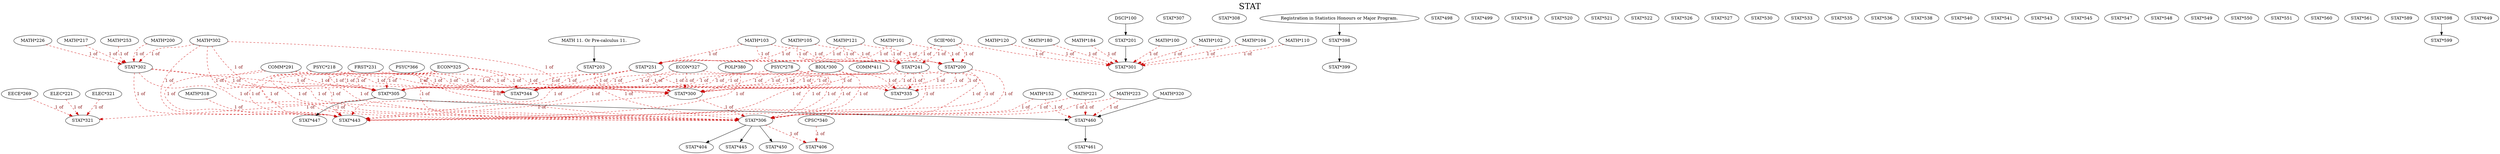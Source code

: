 digraph STAT {
labelloc = "t";
label = "STAT"
fontsize = 27;
"MATH*101" -> "STAT*200" [style=dashed] [label="1 of", fontcolor=firebrick4] [color=red3]
"MATH*103" -> "STAT*200" [style=dashed] [label="1 of", fontcolor=firebrick4] [color=red3]
"MATH*105" -> "STAT*200" [style=dashed] [label="1 of", fontcolor=firebrick4] [color=red3]
"MATH*121" -> "STAT*200" [style=dashed] [label="1 of", fontcolor=firebrick4] [color=red3]
"SCIE*001" -> "STAT*200" [style=dashed] [label="1 of", fontcolor=firebrick4] [color=red3]
"DSCI*100" -> "STAT*201" [style=solid]
"MATH 11. Or Pre-calculus 11." -> "STAT*203" [style=solid]
"MATH*101" -> "STAT*241" [style=dashed] [label="1 of", fontcolor=firebrick4] [color=red3]
"MATH*103" -> "STAT*241" [style=dashed] [label="1 of", fontcolor=firebrick4] [color=red3]
"MATH*105" -> "STAT*241" [style=dashed] [label="1 of", fontcolor=firebrick4] [color=red3]
"MATH*121" -> "STAT*241" [style=dashed] [label="1 of", fontcolor=firebrick4] [color=red3]
"SCIE*001" -> "STAT*241" [style=dashed] [label="1 of", fontcolor=firebrick4] [color=red3]
"MATH*101" -> "STAT*251" [style=dashed] [label="1 of", fontcolor=firebrick4] [color=red3]
"MATH*103" -> "STAT*251" [style=dashed] [label="1 of", fontcolor=firebrick4] [color=red3]
"MATH*105" -> "STAT*251" [style=dashed] [label="1 of", fontcolor=firebrick4] [color=red3]
"MATH*121" -> "STAT*251" [style=dashed] [label="1 of", fontcolor=firebrick4] [color=red3]
"SCIE*001" -> "STAT*251" [style=dashed] [label="1 of", fontcolor=firebrick4] [color=red3]
"STAT*200" -> "STAT*300" [style=dashed] [label="1 of", fontcolor=firebrick4] [color=red3]
"STAT*203" -> "STAT*300" [style=dashed] [label="1 of", fontcolor=firebrick4] [color=red3]
"STAT*241" -> "STAT*300" [style=dashed] [label="1 of", fontcolor=firebrick4] [color=red3]
"STAT*251" -> "STAT*300" [style=dashed] [label="1 of", fontcolor=firebrick4] [color=red3]
"BIOL*300" -> "STAT*300" [style=dashed] [label="1 of", fontcolor=firebrick4] [color=red3]
"COMM*291" -> "STAT*300" [style=dashed] [label="1 of", fontcolor=firebrick4] [color=red3]
"ECON*325" -> "STAT*300" [style=dashed] [label="1 of", fontcolor=firebrick4] [color=red3]
"ECON*327" -> "STAT*300" [style=dashed] [label="1 of", fontcolor=firebrick4] [color=red3]
"FRST*231" -> "STAT*300" [style=dashed] [label="1 of", fontcolor=firebrick4] [color=red3]
"POLI*380" -> "STAT*300" [style=dashed] [label="1 of", fontcolor=firebrick4] [color=red3]
"PSYC*218" -> "STAT*300" [style=dashed] [label="1 of", fontcolor=firebrick4] [color=red3]
"PSYC*278" -> "STAT*300" [style=dashed] [label="1 of", fontcolor=firebrick4] [color=red3]
"COMM*411" -> "STAT*300" [style=dashed] [label="1 of", fontcolor=firebrick4] [color=red3]
"STAT*201" -> "STAT*301" [style=solid]
"MATH*100" -> "STAT*301" [style=dashed] [label="1 of", fontcolor=firebrick4] [color=red3]
"MATH*102" -> "STAT*301" [style=dashed] [label="1 of", fontcolor=firebrick4] [color=red3]
"MATH*104" -> "STAT*301" [style=dashed] [label="1 of", fontcolor=firebrick4] [color=red3]
"MATH*110" -> "STAT*301" [style=dashed] [label="1 of", fontcolor=firebrick4] [color=red3]
"MATH*120" -> "STAT*301" [style=dashed] [label="1 of", fontcolor=firebrick4] [color=red3]
"MATH*180" -> "STAT*301" [style=dashed] [label="1 of", fontcolor=firebrick4] [color=red3]
"MATH*184" -> "STAT*301" [style=dashed] [label="1 of", fontcolor=firebrick4] [color=red3]
"SCIE*001" -> "STAT*301" [style=dashed] [label="1 of", fontcolor=firebrick4] [color=red3]
"MATH*200" -> "STAT*302" [style=dashed] [label="1 of", fontcolor=firebrick4] [color=red3]
"MATH*226" -> "STAT*302" [style=dashed] [label="1 of", fontcolor=firebrick4] [color=red3]
"MATH*217" -> "STAT*302" [style=dashed] [label="1 of", fontcolor=firebrick4] [color=red3]
"MATH*253" -> "STAT*302" [style=dashed] [label="1 of", fontcolor=firebrick4] [color=red3]
"MATH*302" -> "STAT*302" [style=dashed] [label="1 of", fontcolor=firebrick4] [color=red3]
"STAT*200" -> "STAT*305" [style=dashed] [label="1 of", fontcolor=firebrick4] [color=red3]
"STAT*203" -> "STAT*305" [style=dashed] [label="1 of", fontcolor=firebrick4] [color=red3]
"BIOL*300" -> "STAT*305" [style=dashed] [label="1 of", fontcolor=firebrick4] [color=red3]
"STAT*241" -> "STAT*305" [style=dashed] [label="1 of", fontcolor=firebrick4] [color=red3]
"STAT*251" -> "STAT*305" [style=dashed] [label="1 of", fontcolor=firebrick4] [color=red3]
"COMM*291" -> "STAT*305" [style=dashed] [label="1 of", fontcolor=firebrick4] [color=red3]
"ECON*325" -> "STAT*305" [style=dashed] [label="1 of", fontcolor=firebrick4] [color=red3]
"FRST*231" -> "STAT*305" [style=dashed] [label="1 of", fontcolor=firebrick4] [color=red3]
"PSYC*218" -> "STAT*305" [style=dashed] [label="1 of", fontcolor=firebrick4] [color=red3]
"PSYC*366" -> "STAT*305" [style=dashed] [label="1 of", fontcolor=firebrick4] [color=red3]
"MATH*302" -> "STAT*305" [style=dashed] [label="1 of", fontcolor=firebrick4] [color=red3]
"STAT*302" -> "STAT*305" [style=dashed] [label="1 of", fontcolor=firebrick4] [color=red3]
"MATH*152" -> "STAT*306" [style=dashed] [label="1 of", fontcolor=firebrick4] [color=red3]
"MATH*221" -> "STAT*306" [style=dashed] [label="1 of", fontcolor=firebrick4] [color=red3]
"MATH*223" -> "STAT*306" [style=dashed] [label="1 of", fontcolor=firebrick4] [color=red3]
"STAT*200" -> "STAT*306" [style=dashed] [label="1 of", fontcolor=firebrick4] [color=red3]
"STAT*241" -> "STAT*306" [style=dashed] [label="1 of", fontcolor=firebrick4] [color=red3]
"STAT*251" -> "STAT*306" [style=dashed] [label="1 of", fontcolor=firebrick4] [color=red3]
"STAT*300" -> "STAT*306" [style=dashed] [label="1 of", fontcolor=firebrick4] [color=red3]
"BIOL*300" -> "STAT*306" [style=dashed] [label="1 of", fontcolor=firebrick4] [color=red3]
"COMM*291" -> "STAT*306" [style=dashed] [label="1 of", fontcolor=firebrick4] [color=red3]
"ECON*325" -> "STAT*306" [style=dashed] [label="1 of", fontcolor=firebrick4] [color=red3]
"ECON*327" -> "STAT*306" [style=dashed] [label="1 of", fontcolor=firebrick4] [color=red3]
"FRST*231" -> "STAT*306" [style=dashed] [label="1 of", fontcolor=firebrick4] [color=red3]
"PSYC*218" -> "STAT*306" [style=dashed] [label="1 of", fontcolor=firebrick4] [color=red3]
"PSYC*278" -> "STAT*306" [style=dashed] [label="1 of", fontcolor=firebrick4] [color=red3]
"PSYC*366" -> "STAT*306" [style=dashed] [label="1 of", fontcolor=firebrick4] [color=red3]
"MATH*302" -> "STAT*306" [style=dashed] [label="1 of", fontcolor=firebrick4] [color=red3]
"STAT*302" -> "STAT*306" [style=dashed] [label="1 of", fontcolor=firebrick4] [color=red3]
"STAT*307"
"STAT*308"
"EECE*269" -> "STAT*321" [style=dashed] [label="1 of", fontcolor=firebrick4] [color=red3]
"ELEC*221" -> "STAT*321" [style=dashed] [label="1 of", fontcolor=firebrick4] [color=red3]
"STAT*305" -> "STAT*321" [style=dashed] [label="1 of", fontcolor=firebrick4] [color=red3]
"ELEC*321" -> "STAT*321" [style=dashed] [label="1 of", fontcolor=firebrick4] [color=red3]
"STAT*200" -> "STAT*335" [style=dashed] [label="1 of", fontcolor=firebrick4] [color=red3]
"STAT*241" -> "STAT*335" [style=dashed] [label="1 of", fontcolor=firebrick4] [color=red3]
"STAT*251" -> "STAT*335" [style=dashed] [label="1 of", fontcolor=firebrick4] [color=red3]
"BIOL*300" -> "STAT*335" [style=dashed] [label="1 of", fontcolor=firebrick4] [color=red3]
"STAT*200" -> "STAT*344" [style=dashed] [label="1 of", fontcolor=firebrick4] [color=red3]
"STAT*241" -> "STAT*344" [style=dashed] [label="1 of", fontcolor=firebrick4] [color=red3]
"STAT*251" -> "STAT*344" [style=dashed] [label="1 of", fontcolor=firebrick4] [color=red3]
"BIOL*300" -> "STAT*344" [style=dashed] [label="1 of", fontcolor=firebrick4] [color=red3]
"COMM*291" -> "STAT*344" [style=dashed] [label="1 of", fontcolor=firebrick4] [color=red3]
"ECON*325" -> "STAT*344" [style=dashed] [label="1 of", fontcolor=firebrick4] [color=red3]
"ECON*327" -> "STAT*344" [style=dashed] [label="1 of", fontcolor=firebrick4] [color=red3]
"FRST*231" -> "STAT*344" [style=dashed] [label="1 of", fontcolor=firebrick4] [color=red3]
"PSYC*218" -> "STAT*344" [style=dashed] [label="1 of", fontcolor=firebrick4] [color=red3]
"PSYC*278" -> "STAT*344" [style=dashed] [label="1 of", fontcolor=firebrick4] [color=red3]
"MATH*302" -> "STAT*344" [style=dashed] [label="1 of", fontcolor=firebrick4] [color=red3]
"STAT*302" -> "STAT*344" [style=dashed] [label="1 of", fontcolor=firebrick4] [color=red3]
"Registration in Statistics Honours or Major Program." -> "STAT*398" [style=solid]
"STAT*398" -> "STAT*399" [style=solid]
"STAT*306" -> "STAT*404" [style=solid]
"STAT*306" -> "STAT*406" [style=dashed] [label="1 of", fontcolor=firebrick4] [color=red3]
"CPSC*340" -> "STAT*406" [style=dashed] [label="1 of", fontcolor=firebrick4] [color=red3]
"MATH*302" -> "STAT*443" [style=dashed] [label="1 of", fontcolor=firebrick4] [color=red3]
"MATH*318" -> "STAT*443" [style=dashed] [label="1 of", fontcolor=firebrick4] [color=red3]
"STAT*302" -> "STAT*443" [style=dashed] [label="1 of", fontcolor=firebrick4] [color=red3]
"STAT*200" -> "STAT*443" [style=dashed] [label="1 of", fontcolor=firebrick4] [color=red3]
"STAT*241" -> "STAT*443" [style=dashed] [label="1 of", fontcolor=firebrick4] [color=red3]
"STAT*251" -> "STAT*443" [style=dashed] [label="1 of", fontcolor=firebrick4] [color=red3]
"STAT*300" -> "STAT*443" [style=dashed] [label="1 of", fontcolor=firebrick4] [color=red3]
"BIOL*300" -> "STAT*443" [style=dashed] [label="1 of", fontcolor=firebrick4] [color=red3]
"COMM*291" -> "STAT*443" [style=dashed] [label="1 of", fontcolor=firebrick4] [color=red3]
"ECON*325" -> "STAT*443" [style=dashed] [label="1 of", fontcolor=firebrick4] [color=red3]
"ECON*327" -> "STAT*443" [style=dashed] [label="1 of", fontcolor=firebrick4] [color=red3]
"FRST*231" -> "STAT*443" [style=dashed] [label="1 of", fontcolor=firebrick4] [color=red3]
"POLI*380" -> "STAT*443" [style=dashed] [label="1 of", fontcolor=firebrick4] [color=red3]
"PSYC*218" -> "STAT*443" [style=dashed] [label="1 of", fontcolor=firebrick4] [color=red3]
"PSYC*278" -> "STAT*443" [style=dashed] [label="1 of", fontcolor=firebrick4] [color=red3]
"STAT*305" -> "STAT*443" [style=dashed] [label="1 of", fontcolor=firebrick4] [color=red3]
"STAT*306" -> "STAT*445" [style=solid]
"STAT*305" -> "STAT*447" [style=solid]
"STAT*306" -> "STAT*450" [style=solid]
"MATH*320" -> "STAT*460"
"STAT*305" -> "STAT*460"
"MATH*152" -> "STAT*460" [style=dashed] [label="1 of", fontcolor=firebrick4] [color=red3]
"MATH*221" -> "STAT*460" [style=dashed] [label="1 of", fontcolor=firebrick4] [color=red3]
"MATH*223" -> "STAT*460" [style=dashed] [label="1 of", fontcolor=firebrick4] [color=red3]
"STAT*460" -> "STAT*461" [style=solid]
"STAT*498"
"STAT*499"
"STAT*518"
"STAT*520"
"STAT*521"
"STAT*522"
"STAT*526"
"STAT*527"
"STAT*530"
"STAT*533"
"STAT*535"
"STAT*536"
"STAT*538"
"STAT*540"
"STAT*541"
"STAT*543"
"STAT*545"
"STAT*547"
"STAT*548"
"STAT*549"
"STAT*550"
"STAT*551"
"STAT*560"
"STAT*561"
"STAT*589"
"STAT*598"
"STAT*598" -> "STAT*599" [style=solid]
"STAT*649"
}
